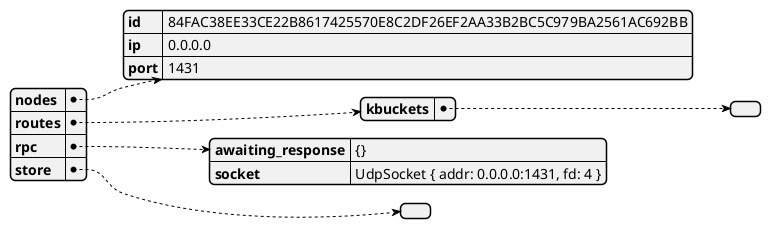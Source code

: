 @startjson
{"nodes":{"id":"84FAC38EE33CE22B8617425570E8C2DF26EF2AA33B2BC5C979BA2561AC692BB","ip":"0.0.0.0","port":1431},"routes":{"kbuckets":[]},"rpc":{"awaiting_response":"{}","socket":"UdpSocket { addr: 0.0.0.0:1431, fd: 4 }"},"store":[]}
@endjson
